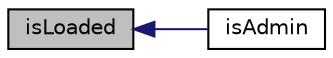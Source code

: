 digraph "isLoaded"
{
  edge [fontname="Helvetica",fontsize="10",labelfontname="Helvetica",labelfontsize="10"];
  node [fontname="Helvetica",fontsize="10",shape=record];
  rankdir="LR";
  Node1 [label="isLoaded",height=0.2,width=0.4,color="black", fillcolor="grey75", style="filled" fontcolor="black"];
  Node1 -> Node2 [dir="back",color="midnightblue",fontsize="10",style="solid"];
  Node2 [label="isAdmin",height=0.2,width=0.4,color="black", fillcolor="white", style="filled",URL="$class_user.html#aabf23b66cd362adaa508de5bfb22706a"];
}
